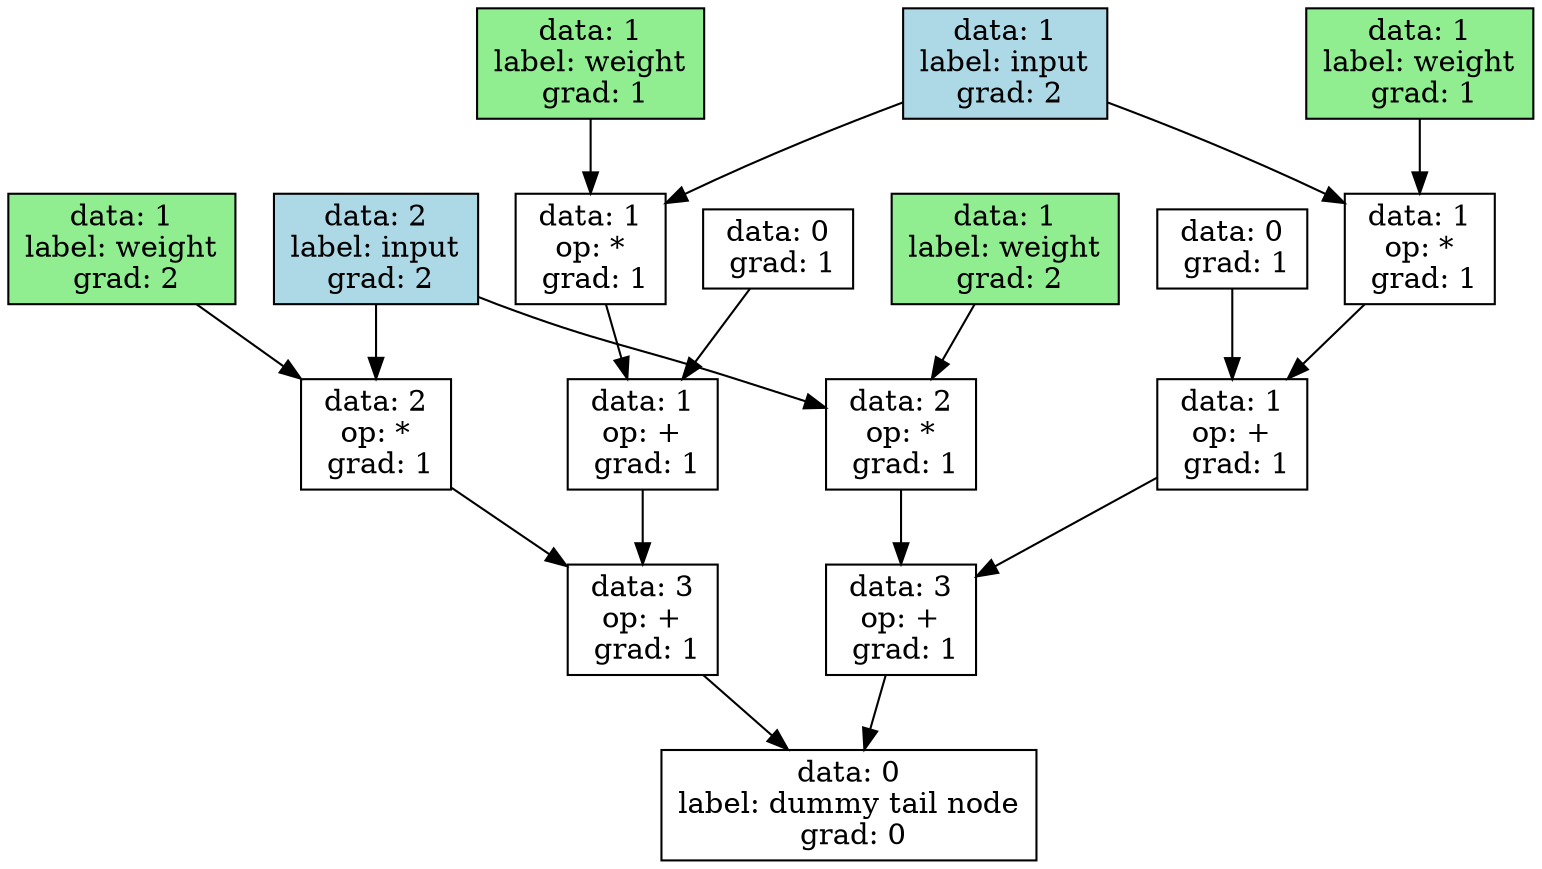digraph ExpressionGraph {
  6165950064 [label="data: 0\nlabel: dummy tail node
 grad: 0", shape=box, style=filled, fillcolor=none];
  5795497648 -> 6165950064;
  5795498096 -> 6165950064;
  5795497648 [label="data: 3\nop: +
 grad: 1", shape=box, style=filled, fillcolor=none];
  5795498784 -> 5795497648;
  5795498576 -> 5795497648;
  5795498096 [label="data: 3\nop: +
 grad: 1", shape=box, style=filled, fillcolor=none];
  5795499728 -> 5795498096;
  5795499520 -> 5795498096;
  5795498784 [label="data: 2\nop: *
 grad: 1", shape=box, style=filled, fillcolor=none];
  5795496512 -> 5795498784;
  5795497856 -> 5795498784;
  5795498576 [label="data: 1\nop: +
 grad: 1", shape=box, style=filled, fillcolor=none];
  5795498384 -> 5795498576;
  5795498288 -> 5795498576;
  5795499728 [label="data: 2\nop: *
 grad: 1", shape=box, style=filled, fillcolor=none];
  5795496512 -> 5795499728;
  5795498192 -> 5795499728;
  5795499520 [label="data: 1\nop: +
 grad: 1", shape=box, style=filled, fillcolor=none];
  5795499296 -> 5795499520;
  5795499200 -> 5795499520;
  5795496512 [label="data: 2\nlabel: input
 grad: 2", shape=box, style=filled, fillcolor=lightblue];
  5795497856 [label="data: 1\nlabel: weight
 grad: 2", shape=box, style=filled, fillcolor=lightgreen];
  5795498384 [label="data: 1\nop: *
 grad: 1", shape=box, style=filled, fillcolor=none];
  5795496416 -> 5795498384;
  5795497744 -> 5795498384;
  5795498288 [label="data: 0
 grad: 1", shape=box, style=filled, fillcolor=none];
  5795498192 [label="data: 1\nlabel: weight
 grad: 2", shape=box, style=filled, fillcolor=lightgreen];
  5795499296 [label="data: 1\nop: *
 grad: 1", shape=box, style=filled, fillcolor=none];
  5795496416 -> 5795499296;
  5795497968 -> 5795499296;
  5795499200 [label="data: 0
 grad: 1", shape=box, style=filled, fillcolor=none];
  5795496416 [label="data: 1\nlabel: input
 grad: 2", shape=box, style=filled, fillcolor=lightblue];
  5795497744 [label="data: 1\nlabel: weight
 grad: 1", shape=box, style=filled, fillcolor=lightgreen];
  5795497968 [label="data: 1\nlabel: weight
 grad: 1", shape=box, style=filled, fillcolor=lightgreen];
}
